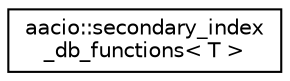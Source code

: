digraph "Graphical Class Hierarchy"
{
  edge [fontname="Helvetica",fontsize="10",labelfontname="Helvetica",labelfontsize="10"];
  node [fontname="Helvetica",fontsize="10",shape=record];
  rankdir="LR";
  Node0 [label="aacio::secondary_index\l_db_functions\< T \>",height=0.2,width=0.4,color="black", fillcolor="white", style="filled",URL="$structaacio_1_1secondary__index__db__functions.html"];
}
